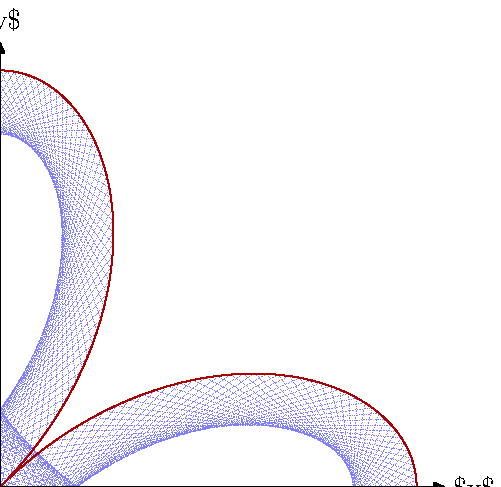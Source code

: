 \documentclass[border=5mm]{standalone}
\usepackage{luamplib}
\begin{document}
\mplibtextextlabel{enable}
\begin{mplibcode}
beginfig(1);
  path r, k; 
  r = for t = 1 upto 360: cosd 2t * dir t .. endfor cycle;
  r := r scaled 150;
  k = for t = 1 upto 360: point 29t of r -- endfor cycle;

  draw k dashed withdots scaled 1/8
    withpen pencircle scaled 1/4 
    withcolor 1/2[blue, white];

  draw r withcolor 2/3 red;

  path xx, yy;  % you might nor need the axes...
  xx = (left -- right) scaled 160;
  yy = (down -- up) scaled 160;
  drawarrow xx; label.rt("$x$", point 1 of xx);
  drawarrow yy; label.top("$y$", point 1 of yy);
endfig;
\end{mplibcode}
\end{document}
